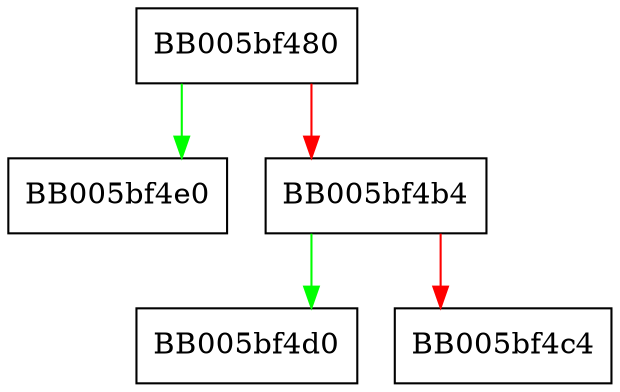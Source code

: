digraph construct_evp_method {
  node [shape="box"];
  graph [splines=ortho];
  BB005bf480 -> BB005bf4e0 [color="green"];
  BB005bf480 -> BB005bf4b4 [color="red"];
  BB005bf4b4 -> BB005bf4d0 [color="green"];
  BB005bf4b4 -> BB005bf4c4 [color="red"];
}